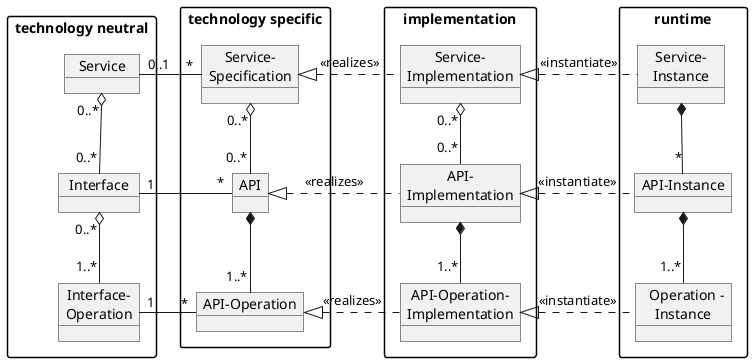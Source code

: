 @startuml
skinparam packageStyle rectangle

package "technology neutral" as tn {
  object "  Service  " as Service
  object " Interface " as Interface
  object "Interface-\nOperation" as i_op

  Service "0..*" o-- "0..*" Interface
  Interface "0..*" o-- "1..*" i_op
}

package "technology specific" as ts {
  object "Service-\nSpecification" as service_spec
  object API
  object "API-Operation" as api_op

  service_spec "0..*" o-- "0..*" API
  API *-- "1..*" api_op
}

package implementation {
  object "Service-\nImplementation" as service_impl
  object "API-\nImplementation" as api_impl
  object "API-Operation-\nImplementation" as api_op_impl

  service_impl "0..*" o-- "0..*" api_impl
  api_impl *-- "1..*" api_op_impl
}

package runtime {
  object "   Service-   \nInstance" as service_instance
  object "API-Instance" as api_instance
  object "  Operation -\nInstance" as op_instance

  service_instance *-- "*" api_instance
  api_instance *-- "1..*" op_instance
}

Service "0..1" - "*" service_spec
Interface "1" - "*" API
i_op "1" - "*" api_op

service_spec <|.  service_impl: <<realizes>>
API <|.   api_impl: <<realizes>>
api_op <|.   api_op_impl: <<realizes>>

service_impl <|. service_instance: <<instantiate>>
api_impl <|. api_instance: <<instantiate>>
api_op_impl <|. op_instance: <<instantiate>>



@enduml
